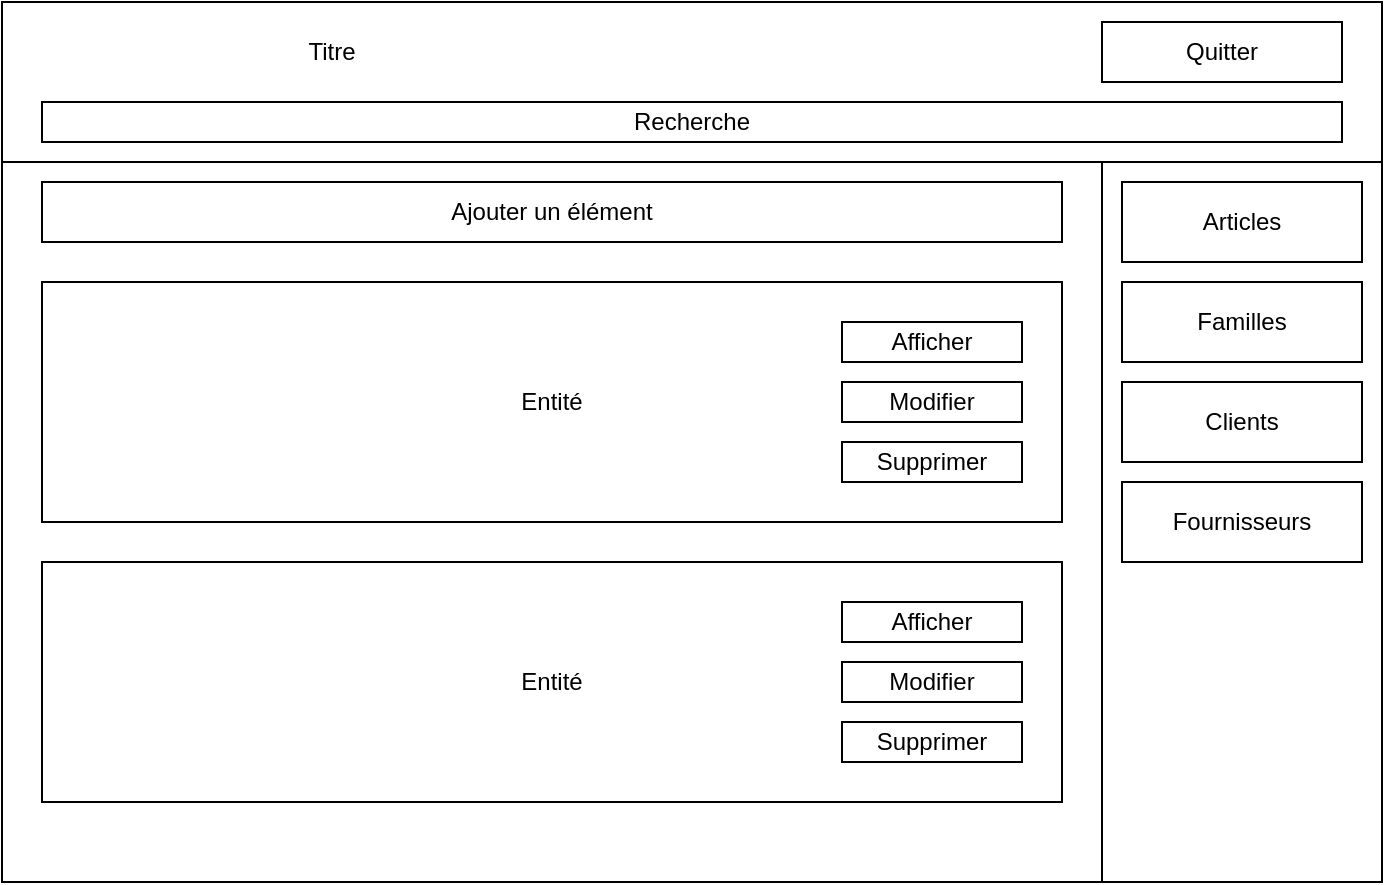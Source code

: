 <mxfile version="20.3.0" type="device"><diagram id="Uuq6_J7qx6y0apgmTayH" name="Page-1"><mxGraphModel dx="1038" dy="641" grid="1" gridSize="10" guides="1" tooltips="1" connect="1" arrows="1" fold="1" page="1" pageScale="1" pageWidth="827" pageHeight="1169" math="0" shadow="0"><root><mxCell id="0"/><mxCell id="1" parent="0"/><mxCell id="f3J6xa_rLNAzTWmJb7Fj-1" value="" style="rounded=0;whiteSpace=wrap;html=1;" parent="1" vertex="1"><mxGeometry x="80" y="40" width="690" height="440" as="geometry"/></mxCell><mxCell id="f3J6xa_rLNAzTWmJb7Fj-2" value="" style="rounded=0;whiteSpace=wrap;html=1;" parent="1" vertex="1"><mxGeometry x="80" y="40" width="690" height="80" as="geometry"/></mxCell><mxCell id="f3J6xa_rLNAzTWmJb7Fj-3" value="Entité" style="rounded=0;whiteSpace=wrap;html=1;" parent="1" vertex="1"><mxGeometry x="100" y="180" width="510" height="120" as="geometry"/></mxCell><mxCell id="f3J6xa_rLNAzTWmJb7Fj-4" value="Entité" style="rounded=0;whiteSpace=wrap;html=1;" parent="1" vertex="1"><mxGeometry x="100" y="320" width="510" height="120" as="geometry"/></mxCell><mxCell id="f3J6xa_rLNAzTWmJb7Fj-5" value="Recherche" style="rounded=0;whiteSpace=wrap;html=1;" parent="1" vertex="1"><mxGeometry x="100" y="90" width="650" height="20" as="geometry"/></mxCell><mxCell id="f3J6xa_rLNAzTWmJb7Fj-6" value="Titre" style="text;html=1;strokeColor=none;fillColor=none;align=center;verticalAlign=middle;whiteSpace=wrap;rounded=0;" parent="1" vertex="1"><mxGeometry x="100" y="50" width="290" height="30" as="geometry"/></mxCell><mxCell id="f3J6xa_rLNAzTWmJb7Fj-7" value="Quitter" style="rounded=0;whiteSpace=wrap;html=1;" parent="1" vertex="1"><mxGeometry x="630" y="50" width="120" height="30" as="geometry"/></mxCell><mxCell id="f3J6xa_rLNAzTWmJb7Fj-8" value="" style="rounded=0;whiteSpace=wrap;html=1;" parent="1" vertex="1"><mxGeometry x="630" y="120" width="140" height="360" as="geometry"/></mxCell><mxCell id="f3J6xa_rLNAzTWmJb7Fj-9" value="Articles" style="rounded=0;whiteSpace=wrap;html=1;" parent="1" vertex="1"><mxGeometry x="640" y="130" width="120" height="40" as="geometry"/></mxCell><mxCell id="f3J6xa_rLNAzTWmJb7Fj-10" value="Familles" style="rounded=0;whiteSpace=wrap;html=1;" parent="1" vertex="1"><mxGeometry x="640" y="180" width="120" height="40" as="geometry"/></mxCell><mxCell id="f3J6xa_rLNAzTWmJb7Fj-11" value="Clients" style="rounded=0;whiteSpace=wrap;html=1;" parent="1" vertex="1"><mxGeometry x="640" y="230" width="120" height="40" as="geometry"/></mxCell><mxCell id="f3J6xa_rLNAzTWmJb7Fj-12" value="Fournisseurs" style="rounded=0;whiteSpace=wrap;html=1;" parent="1" vertex="1"><mxGeometry x="640" y="280" width="120" height="40" as="geometry"/></mxCell><mxCell id="f3J6xa_rLNAzTWmJb7Fj-17" value="Ajouter un élément" style="rounded=0;whiteSpace=wrap;html=1;" parent="1" vertex="1"><mxGeometry x="100" y="130" width="510" height="30" as="geometry"/></mxCell><mxCell id="f3J6xa_rLNAzTWmJb7Fj-21" value="Supprimer" style="rounded=0;whiteSpace=wrap;html=1;" parent="1" vertex="1"><mxGeometry x="500" y="260" width="90" height="20" as="geometry"/></mxCell><mxCell id="f3J6xa_rLNAzTWmJb7Fj-22" value="Modifier" style="rounded=0;whiteSpace=wrap;html=1;" parent="1" vertex="1"><mxGeometry x="500" y="230" width="90" height="20" as="geometry"/></mxCell><mxCell id="f3J6xa_rLNAzTWmJb7Fj-23" value="Afficher&lt;span style=&quot;color: rgba(0, 0, 0, 0); font-family: monospace; font-size: 0px; text-align: start;&quot;&gt;%3CmxGraphModel%3E%3Croot%3E%3CmxCell%20id%3D%220%22%2F%3E%3CmxCell%20id%3D%221%22%20parent%3D%220%22%2F%3E%3CmxCell%20id%3D%222%22%20value%3D%22Edit%22%20style%3D%22rounded%3D0%3BwhiteSpace%3Dwrap%3Bhtml%3D1%3B%22%20vertex%3D%221%22%20parent%3D%221%22%3E%3CmxGeometry%20x%3D%22470%22%20y%3D%22215%22%20width%3D%2260%22%20height%3D%2250%22%20as%3D%22geometry%22%2F%3E%3C%2FmxCell%3E%3C%2Froot%3E%3C%2FmxGraphModel%3E&lt;/span&gt;" style="rounded=0;whiteSpace=wrap;html=1;" parent="1" vertex="1"><mxGeometry x="500" y="200" width="90" height="20" as="geometry"/></mxCell><mxCell id="f3J6xa_rLNAzTWmJb7Fj-24" value="Supprimer" style="rounded=0;whiteSpace=wrap;html=1;" parent="1" vertex="1"><mxGeometry x="500" y="400" width="90" height="20" as="geometry"/></mxCell><mxCell id="f3J6xa_rLNAzTWmJb7Fj-25" value="Modifier" style="rounded=0;whiteSpace=wrap;html=1;" parent="1" vertex="1"><mxGeometry x="500" y="370" width="90" height="20" as="geometry"/></mxCell><mxCell id="f3J6xa_rLNAzTWmJb7Fj-26" value="Afficher&lt;span style=&quot;color: rgba(0, 0, 0, 0); font-family: monospace; font-size: 0px; text-align: start;&quot;&gt;%3CmxGraphModel%3E%3Croot%3E%3CmxCell%20id%3D%220%22%2F%3E%3CmxCell%20id%3D%221%22%20parent%3D%220%22%2F%3E%3CmxCell%20id%3D%222%22%20value%3D%22Edit%22%20style%3D%22rounded%3D0%3BwhiteSpace%3Dwrap%3Bhtml%3D1%3B%22%20vertex%3D%221%22%20parent%3D%221%22%3E%3CmxGeometry%20x%3D%22470%22%20y%3D%22215%22%20width%3D%2260%22%20height%3D%2250%22%20as%3D%22geometry%22%2F%3E%3C%2FmxCell%3E%3C%2Froot%3E%3C%2FmxGraphModel%3E&lt;/span&gt;" style="rounded=0;whiteSpace=wrap;html=1;" parent="1" vertex="1"><mxGeometry x="500" y="340" width="90" height="20" as="geometry"/></mxCell></root></mxGraphModel></diagram></mxfile>